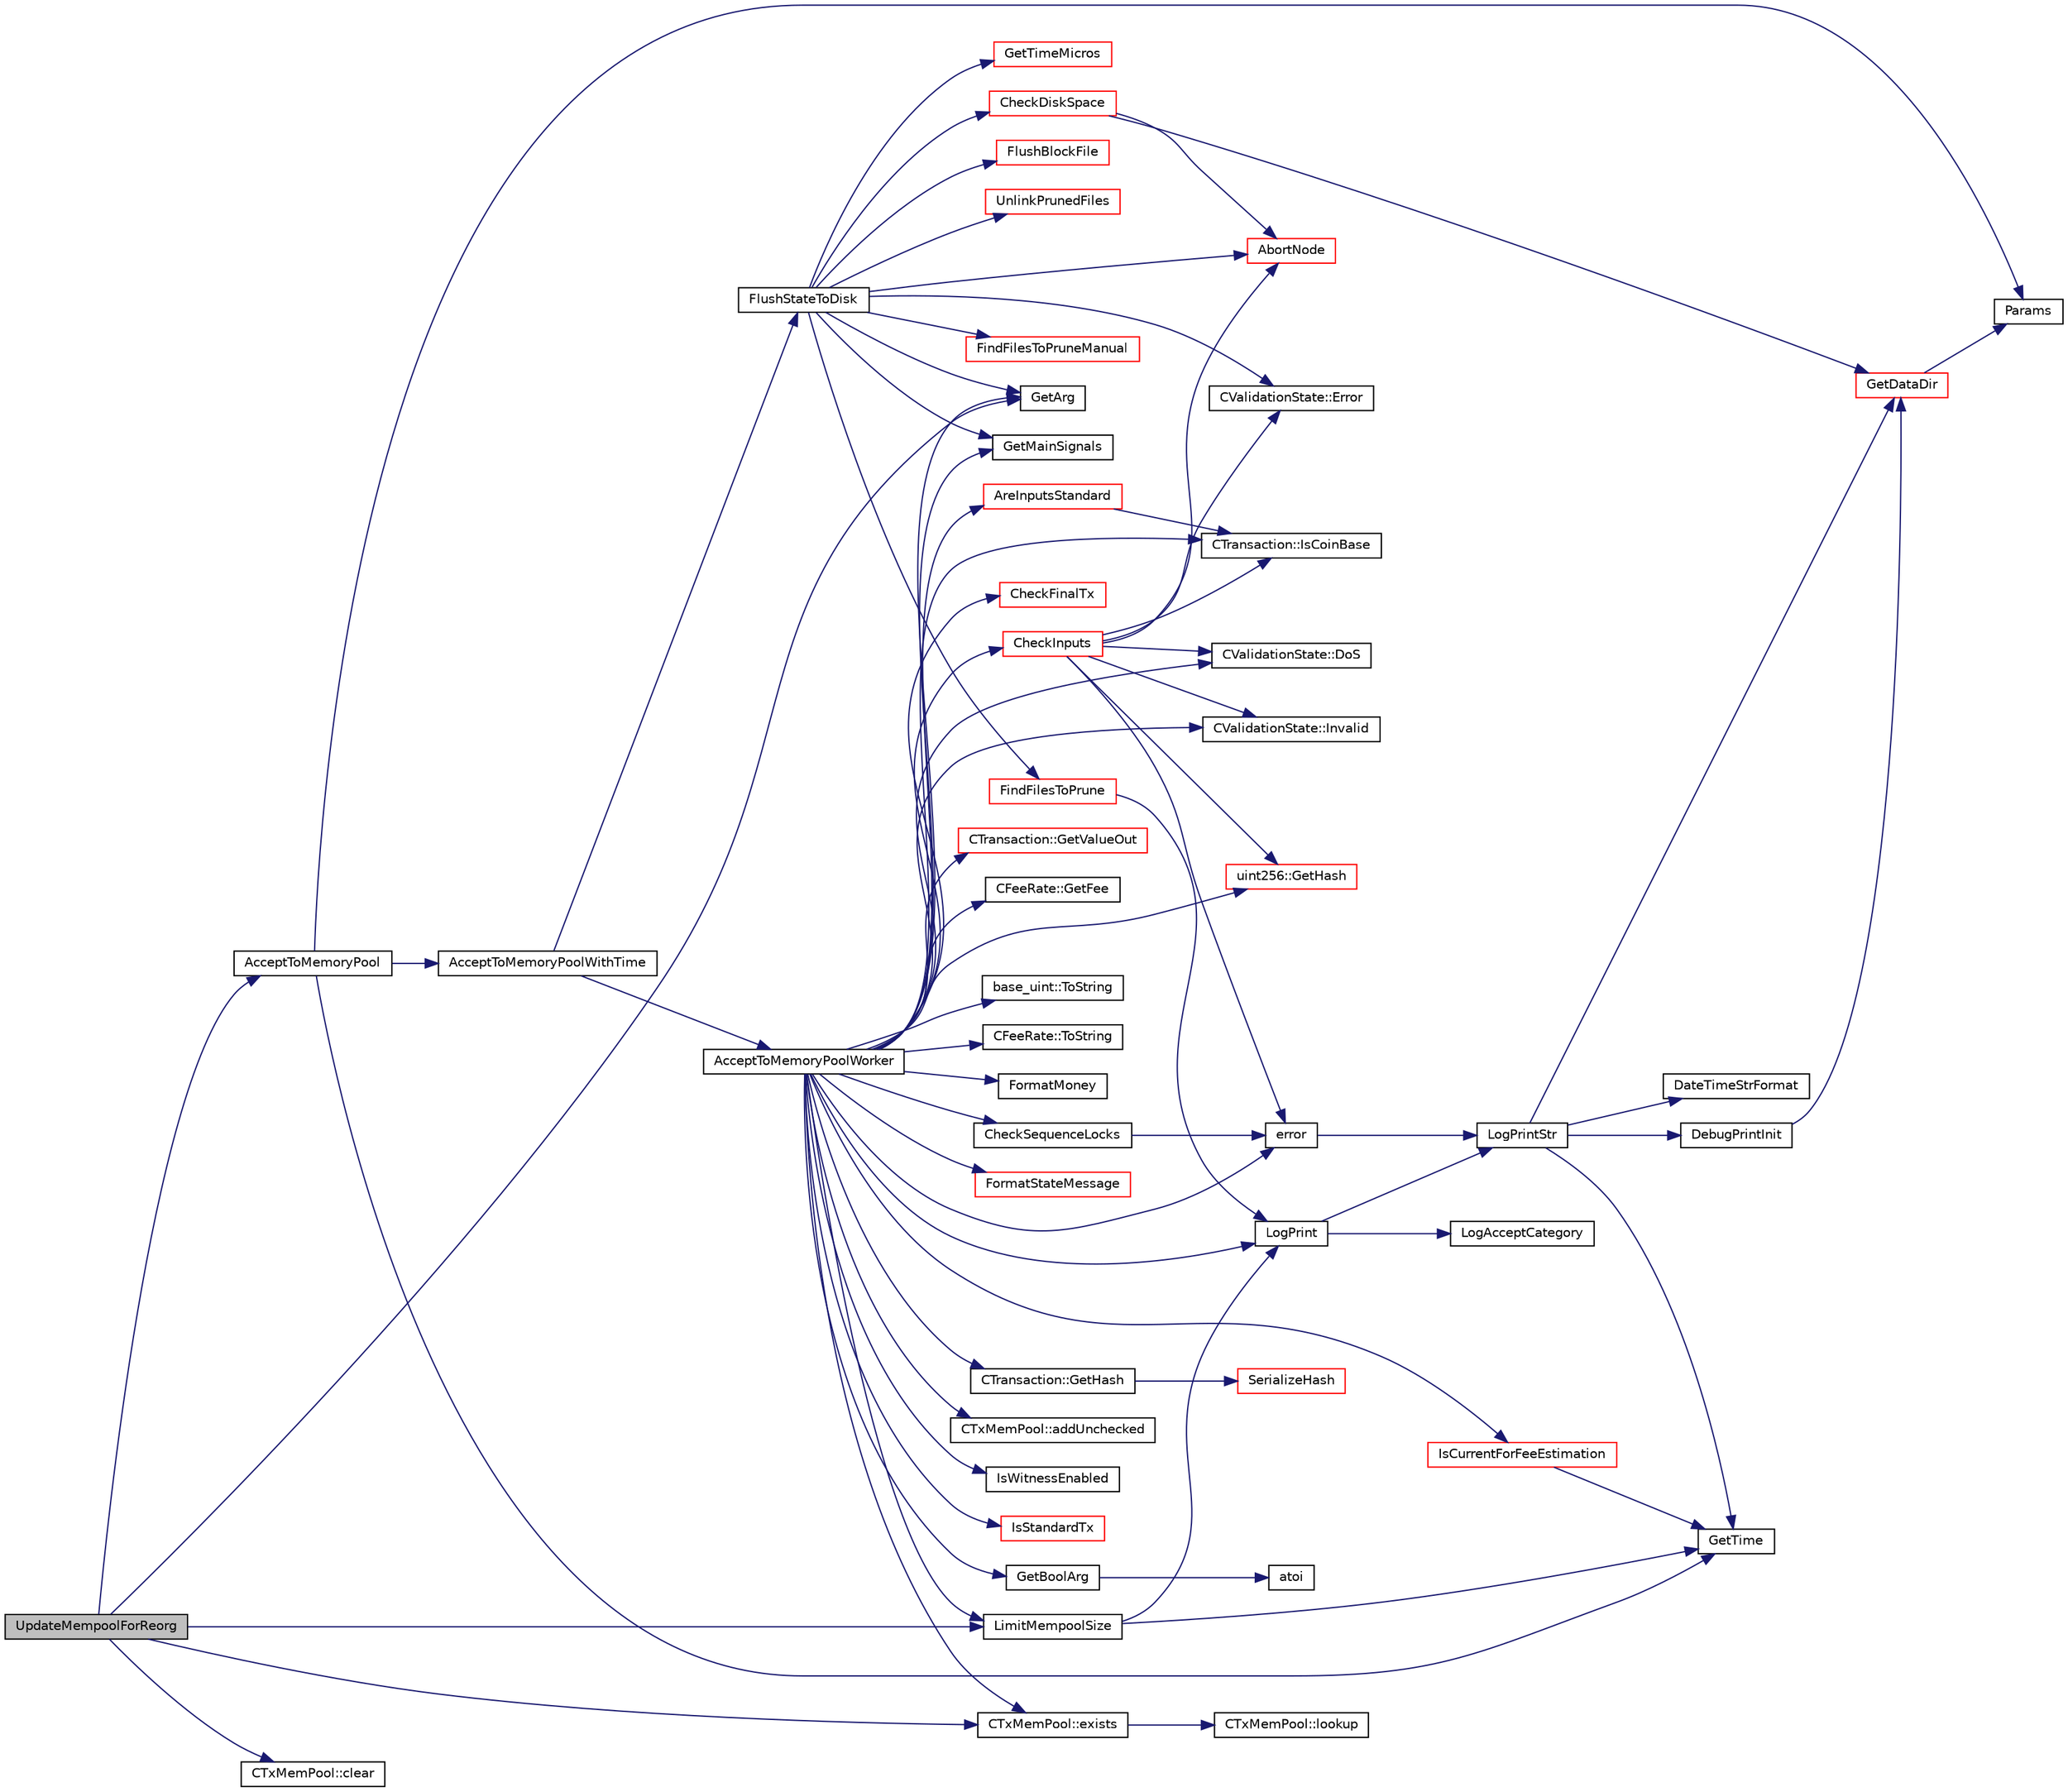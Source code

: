 digraph "UpdateMempoolForReorg"
{
  edge [fontname="Helvetica",fontsize="10",labelfontname="Helvetica",labelfontsize="10"];
  node [fontname="Helvetica",fontsize="10",shape=record];
  rankdir="LR";
  Node5895 [label="UpdateMempoolForReorg",height=0.2,width=0.4,color="black", fillcolor="grey75", style="filled", fontcolor="black"];
  Node5895 -> Node5896 [color="midnightblue",fontsize="10",style="solid",fontname="Helvetica"];
  Node5896 [label="AcceptToMemoryPool",height=0.2,width=0.4,color="black", fillcolor="white", style="filled",URL="$dd/d7d/validation_8cpp.html#a7ec76993508bbfdca2d2cb4e9840bf0d",tooltip="(try to) add transaction to memory pool plTxnReplaced will be appended to with all transactions repla..."];
  Node5896 -> Node5897 [color="midnightblue",fontsize="10",style="solid",fontname="Helvetica"];
  Node5897 [label="Params",height=0.2,width=0.4,color="black", fillcolor="white", style="filled",URL="$df/dbf/chainparams_8cpp.html#ace5c5b706d71a324a417dd2db394fd4a",tooltip="Return the currently selected parameters. "];
  Node5896 -> Node5898 [color="midnightblue",fontsize="10",style="solid",fontname="Helvetica"];
  Node5898 [label="AcceptToMemoryPoolWithTime",height=0.2,width=0.4,color="black", fillcolor="white", style="filled",URL="$dd/d7d/validation_8cpp.html#a7e5d2eb678cdda338b2dc803a2d4999f",tooltip="(try to) add transaction to memory pool with a specified acceptance time "];
  Node5898 -> Node5899 [color="midnightblue",fontsize="10",style="solid",fontname="Helvetica"];
  Node5899 [label="AcceptToMemoryPoolWorker",height=0.2,width=0.4,color="black", fillcolor="white", style="filled",URL="$dd/d7d/validation_8cpp.html#a274b0623037c72315662a07ecf760176"];
  Node5899 -> Node5900 [color="midnightblue",fontsize="10",style="solid",fontname="Helvetica"];
  Node5900 [label="CTransaction::GetHash",height=0.2,width=0.4,color="black", fillcolor="white", style="filled",URL="$df/d43/class_c_transaction.html#a0b46d80e82ca324e82c2ce3fc1492bfa"];
  Node5900 -> Node5901 [color="midnightblue",fontsize="10",style="solid",fontname="Helvetica"];
  Node5901 [label="SerializeHash",height=0.2,width=0.4,color="red", fillcolor="white", style="filled",URL="$db/dfb/hash_8h.html#a6de694e43f17c62025c6883965b65e63"];
  Node5899 -> Node5903 [color="midnightblue",fontsize="10",style="solid",fontname="Helvetica"];
  Node5903 [label="CTransaction::IsCoinBase",height=0.2,width=0.4,color="black", fillcolor="white", style="filled",URL="$df/d43/class_c_transaction.html#a96256e8ac1bf79ad9c057e48c41132dd"];
  Node5899 -> Node5904 [color="midnightblue",fontsize="10",style="solid",fontname="Helvetica"];
  Node5904 [label="CValidationState::DoS",height=0.2,width=0.4,color="black", fillcolor="white", style="filled",URL="$d5/df6/class_c_validation_state.html#a3c6786d00da8d1c5df25b4c3876409e8"];
  Node5899 -> Node5905 [color="midnightblue",fontsize="10",style="solid",fontname="Helvetica"];
  Node5905 [label="IsWitnessEnabled",height=0.2,width=0.4,color="black", fillcolor="white", style="filled",URL="$dd/d7d/validation_8cpp.html#acb0226867d001d0edd267f2e4842bace",tooltip="Check whether witness commitments are required for block. "];
  Node5899 -> Node5906 [color="midnightblue",fontsize="10",style="solid",fontname="Helvetica"];
  Node5906 [label="GetBoolArg",height=0.2,width=0.4,color="black", fillcolor="white", style="filled",URL="$df/d2d/util_8cpp.html#a64d956f1dda7f9a80ab5d594532b906d",tooltip="Return boolean argument or default value. "];
  Node5906 -> Node5907 [color="midnightblue",fontsize="10",style="solid",fontname="Helvetica"];
  Node5907 [label="atoi",height=0.2,width=0.4,color="black", fillcolor="white", style="filled",URL="$d8/d3c/util_8h.html#aa5ce96ec36f4413f820cec9c1831c070"];
  Node5899 -> Node5908 [color="midnightblue",fontsize="10",style="solid",fontname="Helvetica"];
  Node5908 [label="IsStandardTx",height=0.2,width=0.4,color="red", fillcolor="white", style="filled",URL="$df/d0a/main_8cpp.html#acd163a09d0e4384ebe85dead57730dd7"];
  Node5899 -> Node5928 [color="midnightblue",fontsize="10",style="solid",fontname="Helvetica"];
  Node5928 [label="CheckFinalTx",height=0.2,width=0.4,color="red", fillcolor="white", style="filled",URL="$dd/d7d/validation_8cpp.html#a7e254ea66e047c3d3ed0bedc5997fc4f",tooltip="Transaction validation functions. "];
  Node5899 -> Node5929 [color="midnightblue",fontsize="10",style="solid",fontname="Helvetica"];
  Node5929 [label="CTxMemPool::exists",height=0.2,width=0.4,color="black", fillcolor="white", style="filled",URL="$db/d98/class_c_tx_mem_pool.html#a8b7a13b5289ab839d4460f41a7da9789"];
  Node5929 -> Node5930 [color="midnightblue",fontsize="10",style="solid",fontname="Helvetica"];
  Node5930 [label="CTxMemPool::lookup",height=0.2,width=0.4,color="black", fillcolor="white", style="filled",URL="$db/d98/class_c_tx_mem_pool.html#ad6d9966cdeb4b6586f7186e709b4e77e"];
  Node5899 -> Node5931 [color="midnightblue",fontsize="10",style="solid",fontname="Helvetica"];
  Node5931 [label="CValidationState::Invalid",height=0.2,width=0.4,color="black", fillcolor="white", style="filled",URL="$d5/df6/class_c_validation_state.html#a88ff08b67f7f44bb3c7f7053bb1ee6fc"];
  Node5899 -> Node5932 [color="midnightblue",fontsize="10",style="solid",fontname="Helvetica"];
  Node5932 [label="CheckSequenceLocks",height=0.2,width=0.4,color="black", fillcolor="white", style="filled",URL="$dd/d7d/validation_8cpp.html#ad6a438d8b190d5742cc471452da5d709",tooltip="Check if transaction will be BIP 68 final in the next block to be created. "];
  Node5932 -> Node5933 [color="midnightblue",fontsize="10",style="solid",fontname="Helvetica"];
  Node5933 [label="error",height=0.2,width=0.4,color="black", fillcolor="white", style="filled",URL="$d8/d3c/util_8h.html#af8985880cf4ef26df0a5aa2ffcb76662"];
  Node5933 -> Node5934 [color="midnightblue",fontsize="10",style="solid",fontname="Helvetica"];
  Node5934 [label="LogPrintStr",height=0.2,width=0.4,color="black", fillcolor="white", style="filled",URL="$d8/d3c/util_8h.html#afd4c3002b2797c0560adddb6af3ca1da"];
  Node5934 -> Node5935 [color="midnightblue",fontsize="10",style="solid",fontname="Helvetica"];
  Node5935 [label="DebugPrintInit",height=0.2,width=0.4,color="black", fillcolor="white", style="filled",URL="$df/d2d/util_8cpp.html#a751ff5f21d880737811136b5e0bcea12"];
  Node5935 -> Node5936 [color="midnightblue",fontsize="10",style="solid",fontname="Helvetica"];
  Node5936 [label="GetDataDir",height=0.2,width=0.4,color="red", fillcolor="white", style="filled",URL="$df/d2d/util_8cpp.html#ab83866a054745d4b30a3948a1b44beba"];
  Node5936 -> Node5897 [color="midnightblue",fontsize="10",style="solid",fontname="Helvetica"];
  Node5934 -> Node5936 [color="midnightblue",fontsize="10",style="solid",fontname="Helvetica"];
  Node5934 -> Node5940 [color="midnightblue",fontsize="10",style="solid",fontname="Helvetica"];
  Node5940 [label="DateTimeStrFormat",height=0.2,width=0.4,color="black", fillcolor="white", style="filled",URL="$df/d2d/util_8cpp.html#a749bc6776c8ec72d7c5e4dea56aee415"];
  Node5934 -> Node5911 [color="midnightblue",fontsize="10",style="solid",fontname="Helvetica"];
  Node5911 [label="GetTime",height=0.2,width=0.4,color="black", fillcolor="white", style="filled",URL="$df/d2d/util_8cpp.html#a46fac5fba8ba905b5f9acb364f5d8c6f"];
  Node5899 -> Node5941 [color="midnightblue",fontsize="10",style="solid",fontname="Helvetica"];
  Node5941 [label="AreInputsStandard",height=0.2,width=0.4,color="red", fillcolor="white", style="filled",URL="$df/d0a/main_8cpp.html#a29901e539b487e09c90ff90c7560bd9d",tooltip="Check for standard transaction types. "];
  Node5941 -> Node5903 [color="midnightblue",fontsize="10",style="solid",fontname="Helvetica"];
  Node5899 -> Node6005 [color="midnightblue",fontsize="10",style="solid",fontname="Helvetica"];
  Node6005 [label="CTransaction::GetValueOut",height=0.2,width=0.4,color="red", fillcolor="white", style="filled",URL="$df/d43/class_c_transaction.html#a9ce7d94c68adb37627d82669b83a7c59",tooltip="Amount of ions spent by this transaction. "];
  Node5899 -> Node6000 [color="midnightblue",fontsize="10",style="solid",fontname="Helvetica"];
  Node6000 [label="GetArg",height=0.2,width=0.4,color="black", fillcolor="white", style="filled",URL="$df/d2d/util_8cpp.html#a24f685720bf40370e5bd2a192ad50cd8",tooltip="Return string argument or default value. "];
  Node5899 -> Node6007 [color="midnightblue",fontsize="10",style="solid",fontname="Helvetica"];
  Node6007 [label="CFeeRate::GetFee",height=0.2,width=0.4,color="black", fillcolor="white", style="filled",URL="$d3/dd1/class_c_fee_rate.html#a1173705aceba99303d6485d1c2f3f9a8",tooltip="Return the fee in satoshis for the given size in bytes. "];
  Node5899 -> Node6008 [color="midnightblue",fontsize="10",style="solid",fontname="Helvetica"];
  Node6008 [label="uint256::GetHash",height=0.2,width=0.4,color="red", fillcolor="white", style="filled",URL="$d2/d86/classuint256.html#a6dfa79998c7cb7def7a6c7c0a6915c58"];
  Node5899 -> Node6011 [color="midnightblue",fontsize="10",style="solid",fontname="Helvetica"];
  Node6011 [label="base_uint::ToString",height=0.2,width=0.4,color="black", fillcolor="white", style="filled",URL="$da/df7/classbase__uint.html#acccba4d9d51a0c36261718ca0cbb293b"];
  Node5899 -> Node6012 [color="midnightblue",fontsize="10",style="solid",fontname="Helvetica"];
  Node6012 [label="CFeeRate::ToString",height=0.2,width=0.4,color="black", fillcolor="white", style="filled",URL="$d3/dd1/class_c_fee_rate.html#a67a2711583d588edd3dfa2dba682f4ce"];
  Node5899 -> Node6013 [color="midnightblue",fontsize="10",style="solid",fontname="Helvetica"];
  Node6013 [label="FormatMoney",height=0.2,width=0.4,color="black", fillcolor="white", style="filled",URL="$df/d2d/util_8cpp.html#a3293aaba439017a99a494cbf39fb5681"];
  Node5899 -> Node6014 [color="midnightblue",fontsize="10",style="solid",fontname="Helvetica"];
  Node6014 [label="CheckInputs",height=0.2,width=0.4,color="red", fillcolor="white", style="filled",URL="$dd/d7d/validation_8cpp.html#a48897c72856156ef5606fc27fe1954f3",tooltip="Check whether all inputs of this transaction are valid (no double spends, scripts & sigs..."];
  Node6014 -> Node5903 [color="midnightblue",fontsize="10",style="solid",fontname="Helvetica"];
  Node6014 -> Node5931 [color="midnightblue",fontsize="10",style="solid",fontname="Helvetica"];
  Node6014 -> Node5904 [color="midnightblue",fontsize="10",style="solid",fontname="Helvetica"];
  Node6014 -> Node5933 [color="midnightblue",fontsize="10",style="solid",fontname="Helvetica"];
  Node6014 -> Node6008 [color="midnightblue",fontsize="10",style="solid",fontname="Helvetica"];
  Node6014 -> Node6074 [color="midnightblue",fontsize="10",style="solid",fontname="Helvetica"];
  Node6074 [label="AbortNode",height=0.2,width=0.4,color="red", fillcolor="white", style="filled",URL="$df/d0a/main_8cpp.html#a183c4f45aed59599d1875a80d0cf58ca",tooltip="Abort with a message. "];
  Node6014 -> Node6076 [color="midnightblue",fontsize="10",style="solid",fontname="Helvetica"];
  Node6076 [label="CValidationState::Error",height=0.2,width=0.4,color="black", fillcolor="white", style="filled",URL="$d5/df6/class_c_validation_state.html#abf67ad56f62df5679d47c289684c554c"];
  Node5899 -> Node5933 [color="midnightblue",fontsize="10",style="solid",fontname="Helvetica"];
  Node5899 -> Node6043 [color="midnightblue",fontsize="10",style="solid",fontname="Helvetica"];
  Node6043 [label="FormatStateMessage",height=0.2,width=0.4,color="red", fillcolor="white", style="filled",URL="$dd/d7d/validation_8cpp.html#a86ed1d2d0837b905d74c2e4192b6c06a",tooltip="Convert CValidationState to a human-readable message for logging. "];
  Node5899 -> Node6003 [color="midnightblue",fontsize="10",style="solid",fontname="Helvetica"];
  Node6003 [label="LogPrint",height=0.2,width=0.4,color="black", fillcolor="white", style="filled",URL="$d8/d3c/util_8h.html#aab1f837a2366f424bdc996fdf6352171"];
  Node6003 -> Node6004 [color="midnightblue",fontsize="10",style="solid",fontname="Helvetica"];
  Node6004 [label="LogAcceptCategory",height=0.2,width=0.4,color="black", fillcolor="white", style="filled",URL="$d8/d3c/util_8h.html#a343d2a13efe00125f78d25dafb0a8d98"];
  Node6003 -> Node5934 [color="midnightblue",fontsize="10",style="solid",fontname="Helvetica"];
  Node5899 -> Node6112 [color="midnightblue",fontsize="10",style="solid",fontname="Helvetica"];
  Node6112 [label="IsCurrentForFeeEstimation",height=0.2,width=0.4,color="red", fillcolor="white", style="filled",URL="$dd/d7d/validation_8cpp.html#ae1607adf127df83982532a298fe0a216"];
  Node6112 -> Node5911 [color="midnightblue",fontsize="10",style="solid",fontname="Helvetica"];
  Node5899 -> Node6113 [color="midnightblue",fontsize="10",style="solid",fontname="Helvetica"];
  Node6113 [label="CTxMemPool::addUnchecked",height=0.2,width=0.4,color="black", fillcolor="white", style="filled",URL="$db/d98/class_c_tx_mem_pool.html#a1203ac5cf3bdb88af4922705afad555d"];
  Node5899 -> Node6114 [color="midnightblue",fontsize="10",style="solid",fontname="Helvetica"];
  Node6114 [label="LimitMempoolSize",height=0.2,width=0.4,color="black", fillcolor="white", style="filled",URL="$dd/d7d/validation_8cpp.html#a7e7f42c8ba171f4661a9cfa9f4b37fba"];
  Node6114 -> Node5911 [color="midnightblue",fontsize="10",style="solid",fontname="Helvetica"];
  Node6114 -> Node6003 [color="midnightblue",fontsize="10",style="solid",fontname="Helvetica"];
  Node5899 -> Node6093 [color="midnightblue",fontsize="10",style="solid",fontname="Helvetica"];
  Node6093 [label="GetMainSignals",height=0.2,width=0.4,color="black", fillcolor="white", style="filled",URL="$d1/dd6/validationinterface_8cpp.html#a0aaad62c8654cb1868295e0682b05866"];
  Node5898 -> Node6085 [color="midnightblue",fontsize="10",style="solid",fontname="Helvetica"];
  Node6085 [label="FlushStateToDisk",height=0.2,width=0.4,color="black", fillcolor="white", style="filled",URL="$dd/d7d/validation_8cpp.html#a788f3aaee688481378aa35a0e776718a",tooltip="Update the on-disk chain state. "];
  Node6085 -> Node6086 [color="midnightblue",fontsize="10",style="solid",fontname="Helvetica"];
  Node6086 [label="FindFilesToPruneManual",height=0.2,width=0.4,color="red", fillcolor="white", style="filled",URL="$dd/d7d/validation_8cpp.html#a7b3cf36109d96522d4aabe9449e42a3a"];
  Node6085 -> Node6088 [color="midnightblue",fontsize="10",style="solid",fontname="Helvetica"];
  Node6088 [label="FindFilesToPrune",height=0.2,width=0.4,color="red", fillcolor="white", style="filled",URL="$dd/d7d/validation_8cpp.html#a1cdff462f05b3641a87b34498673bdee",tooltip="Prune block and undo files (blk???.dat and undo???.dat) so that the disk space used is less than a us..."];
  Node6088 -> Node6003 [color="midnightblue",fontsize="10",style="solid",fontname="Helvetica"];
  Node6085 -> Node6060 [color="midnightblue",fontsize="10",style="solid",fontname="Helvetica"];
  Node6060 [label="GetTimeMicros",height=0.2,width=0.4,color="red", fillcolor="white", style="filled",URL="$d8/d3c/util_8h.html#a0c5a06b50cd805b1923552114494c029"];
  Node6085 -> Node6000 [color="midnightblue",fontsize="10",style="solid",fontname="Helvetica"];
  Node6085 -> Node6071 [color="midnightblue",fontsize="10",style="solid",fontname="Helvetica"];
  Node6071 [label="CheckDiskSpace",height=0.2,width=0.4,color="red", fillcolor="white", style="filled",URL="$dd/d7d/validation_8cpp.html#a7d4a97e049394047743b48c0cd0f0791",tooltip="Check whether enough disk space is available for an incoming block. "];
  Node6071 -> Node5936 [color="midnightblue",fontsize="10",style="solid",fontname="Helvetica"];
  Node6071 -> Node6074 [color="midnightblue",fontsize="10",style="solid",fontname="Helvetica"];
  Node6085 -> Node6076 [color="midnightblue",fontsize="10",style="solid",fontname="Helvetica"];
  Node6085 -> Node6090 [color="midnightblue",fontsize="10",style="solid",fontname="Helvetica"];
  Node6090 [label="FlushBlockFile",height=0.2,width=0.4,color="red", fillcolor="white", style="filled",URL="$dd/d7d/validation_8cpp.html#a60aaca97e87f41ccf0f794d1ff252bff"];
  Node6085 -> Node6074 [color="midnightblue",fontsize="10",style="solid",fontname="Helvetica"];
  Node6085 -> Node6092 [color="midnightblue",fontsize="10",style="solid",fontname="Helvetica"];
  Node6092 [label="UnlinkPrunedFiles",height=0.2,width=0.4,color="red", fillcolor="white", style="filled",URL="$dd/d7d/validation_8cpp.html#aeec5391c3d81044fb887645b81803b4b",tooltip="Actually unlink the specified files. "];
  Node6085 -> Node6093 [color="midnightblue",fontsize="10",style="solid",fontname="Helvetica"];
  Node5896 -> Node5911 [color="midnightblue",fontsize="10",style="solid",fontname="Helvetica"];
  Node5895 -> Node5929 [color="midnightblue",fontsize="10",style="solid",fontname="Helvetica"];
  Node5895 -> Node6115 [color="midnightblue",fontsize="10",style="solid",fontname="Helvetica"];
  Node6115 [label="CTxMemPool::clear",height=0.2,width=0.4,color="black", fillcolor="white", style="filled",URL="$db/d98/class_c_tx_mem_pool.html#a6dba6bce4139392751321438a29b6b09"];
  Node5895 -> Node6114 [color="midnightblue",fontsize="10",style="solid",fontname="Helvetica"];
  Node5895 -> Node6000 [color="midnightblue",fontsize="10",style="solid",fontname="Helvetica"];
}
